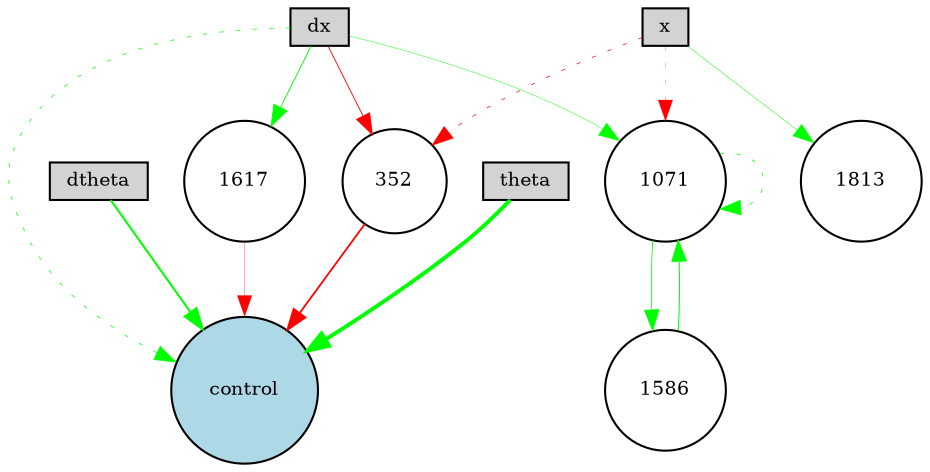 digraph {
	node [fontsize=9 height=0.2 shape=circle width=0.2]
	x [fillcolor=lightgray shape=box style=filled]
	dx [fillcolor=lightgray shape=box style=filled]
	theta [fillcolor=lightgray shape=box style=filled]
	dtheta [fillcolor=lightgray shape=box style=filled]
	control [fillcolor=lightblue style=filled]
	352 [fillcolor=white style=filled]
	1071 [fillcolor=white style=filled]
	1617 [fillcolor=white style=filled]
	1586 [fillcolor=white style=filled]
	1813 [fillcolor=white style=filled]
	dtheta -> control [color=green penwidth=0.9688220678214859 style=solid]
	x -> 352 [color=red penwidth=0.3419695830905616 style=dotted]
	352 -> control [color=red penwidth=0.8560267603783608 style=solid]
	theta -> control [color=green penwidth=1.8678504069143977 style=solid]
	dx -> control [color=green penwidth=0.34754858197814553 style=dotted]
	dx -> 352 [color=red penwidth=0.41499403627523246 style=solid]
	x -> 1071 [color=red penwidth=0.1350911334773483 style=dotted]
	dx -> 1071 [color=green penwidth=0.2160835661017501 style=solid]
	1071 -> 1071 [color=green penwidth=0.36359581169232125 style=dotted]
	1071 -> 1586 [color=green penwidth=0.37207481277280186 style=solid]
	1586 -> 1071 [color=green penwidth=0.49191542630840046 style=solid]
	dx -> 1617 [color=green penwidth=0.4318507356926722 style=solid]
	1617 -> control [color=red penwidth=0.157769927409939 style=solid]
	x -> 1813 [color=green penwidth=0.23144807805345136 style=solid]
}
